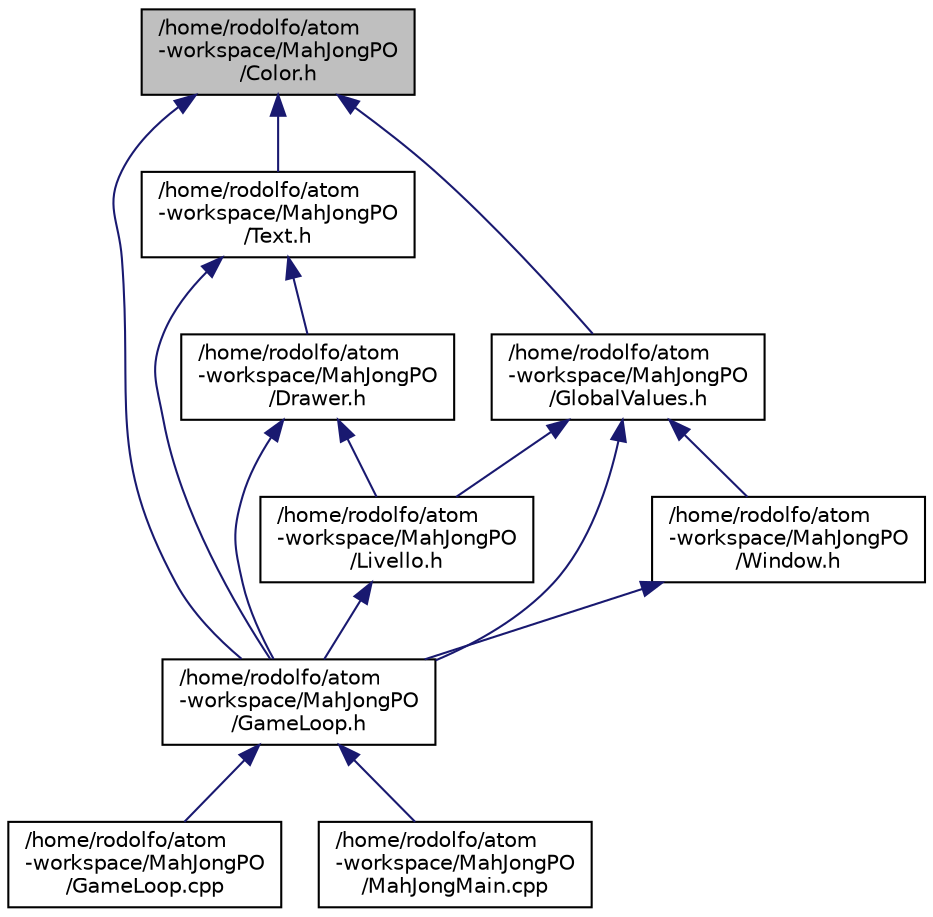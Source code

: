 digraph "/home/rodolfo/atom-workspace/MahJongPO/Color.h"
{
  edge [fontname="Helvetica",fontsize="10",labelfontname="Helvetica",labelfontsize="10"];
  node [fontname="Helvetica",fontsize="10",shape=record];
  Node1 [label="/home/rodolfo/atom\l-workspace/MahJongPO\l/Color.h",height=0.2,width=0.4,color="black", fillcolor="grey75", style="filled", fontcolor="black"];
  Node1 -> Node2 [dir="back",color="midnightblue",fontsize="10",style="solid"];
  Node2 [label="/home/rodolfo/atom\l-workspace/MahJongPO\l/Text.h",height=0.2,width=0.4,color="black", fillcolor="white", style="filled",URL="$_text_8h.html"];
  Node2 -> Node3 [dir="back",color="midnightblue",fontsize="10",style="solid"];
  Node3 [label="/home/rodolfo/atom\l-workspace/MahJongPO\l/Drawer.h",height=0.2,width=0.4,color="black", fillcolor="white", style="filled",URL="$_drawer_8h.html"];
  Node3 -> Node4 [dir="back",color="midnightblue",fontsize="10",style="solid"];
  Node4 [label="/home/rodolfo/atom\l-workspace/MahJongPO\l/GameLoop.h",height=0.2,width=0.4,color="black", fillcolor="white", style="filled",URL="$_game_loop_8h.html"];
  Node4 -> Node5 [dir="back",color="midnightblue",fontsize="10",style="solid"];
  Node5 [label="/home/rodolfo/atom\l-workspace/MahJongPO\l/GameLoop.cpp",height=0.2,width=0.4,color="black", fillcolor="white", style="filled",URL="$_game_loop_8cpp.html"];
  Node4 -> Node6 [dir="back",color="midnightblue",fontsize="10",style="solid"];
  Node6 [label="/home/rodolfo/atom\l-workspace/MahJongPO\l/MahJongMain.cpp",height=0.2,width=0.4,color="black", fillcolor="white", style="filled",URL="$_mah_jong_main_8cpp.html"];
  Node3 -> Node7 [dir="back",color="midnightblue",fontsize="10",style="solid"];
  Node7 [label="/home/rodolfo/atom\l-workspace/MahJongPO\l/Livello.h",height=0.2,width=0.4,color="black", fillcolor="white", style="filled",URL="$_livello_8h.html"];
  Node7 -> Node4 [dir="back",color="midnightblue",fontsize="10",style="solid"];
  Node2 -> Node4 [dir="back",color="midnightblue",fontsize="10",style="solid"];
  Node1 -> Node8 [dir="back",color="midnightblue",fontsize="10",style="solid"];
  Node8 [label="/home/rodolfo/atom\l-workspace/MahJongPO\l/GlobalValues.h",height=0.2,width=0.4,color="black", fillcolor="white", style="filled",URL="$_global_values_8h.html"];
  Node8 -> Node4 [dir="back",color="midnightblue",fontsize="10",style="solid"];
  Node8 -> Node9 [dir="back",color="midnightblue",fontsize="10",style="solid"];
  Node9 [label="/home/rodolfo/atom\l-workspace/MahJongPO\l/Window.h",height=0.2,width=0.4,color="black", fillcolor="white", style="filled",URL="$_window_8h.html"];
  Node9 -> Node4 [dir="back",color="midnightblue",fontsize="10",style="solid"];
  Node8 -> Node7 [dir="back",color="midnightblue",fontsize="10",style="solid"];
  Node1 -> Node4 [dir="back",color="midnightblue",fontsize="10",style="solid"];
}
